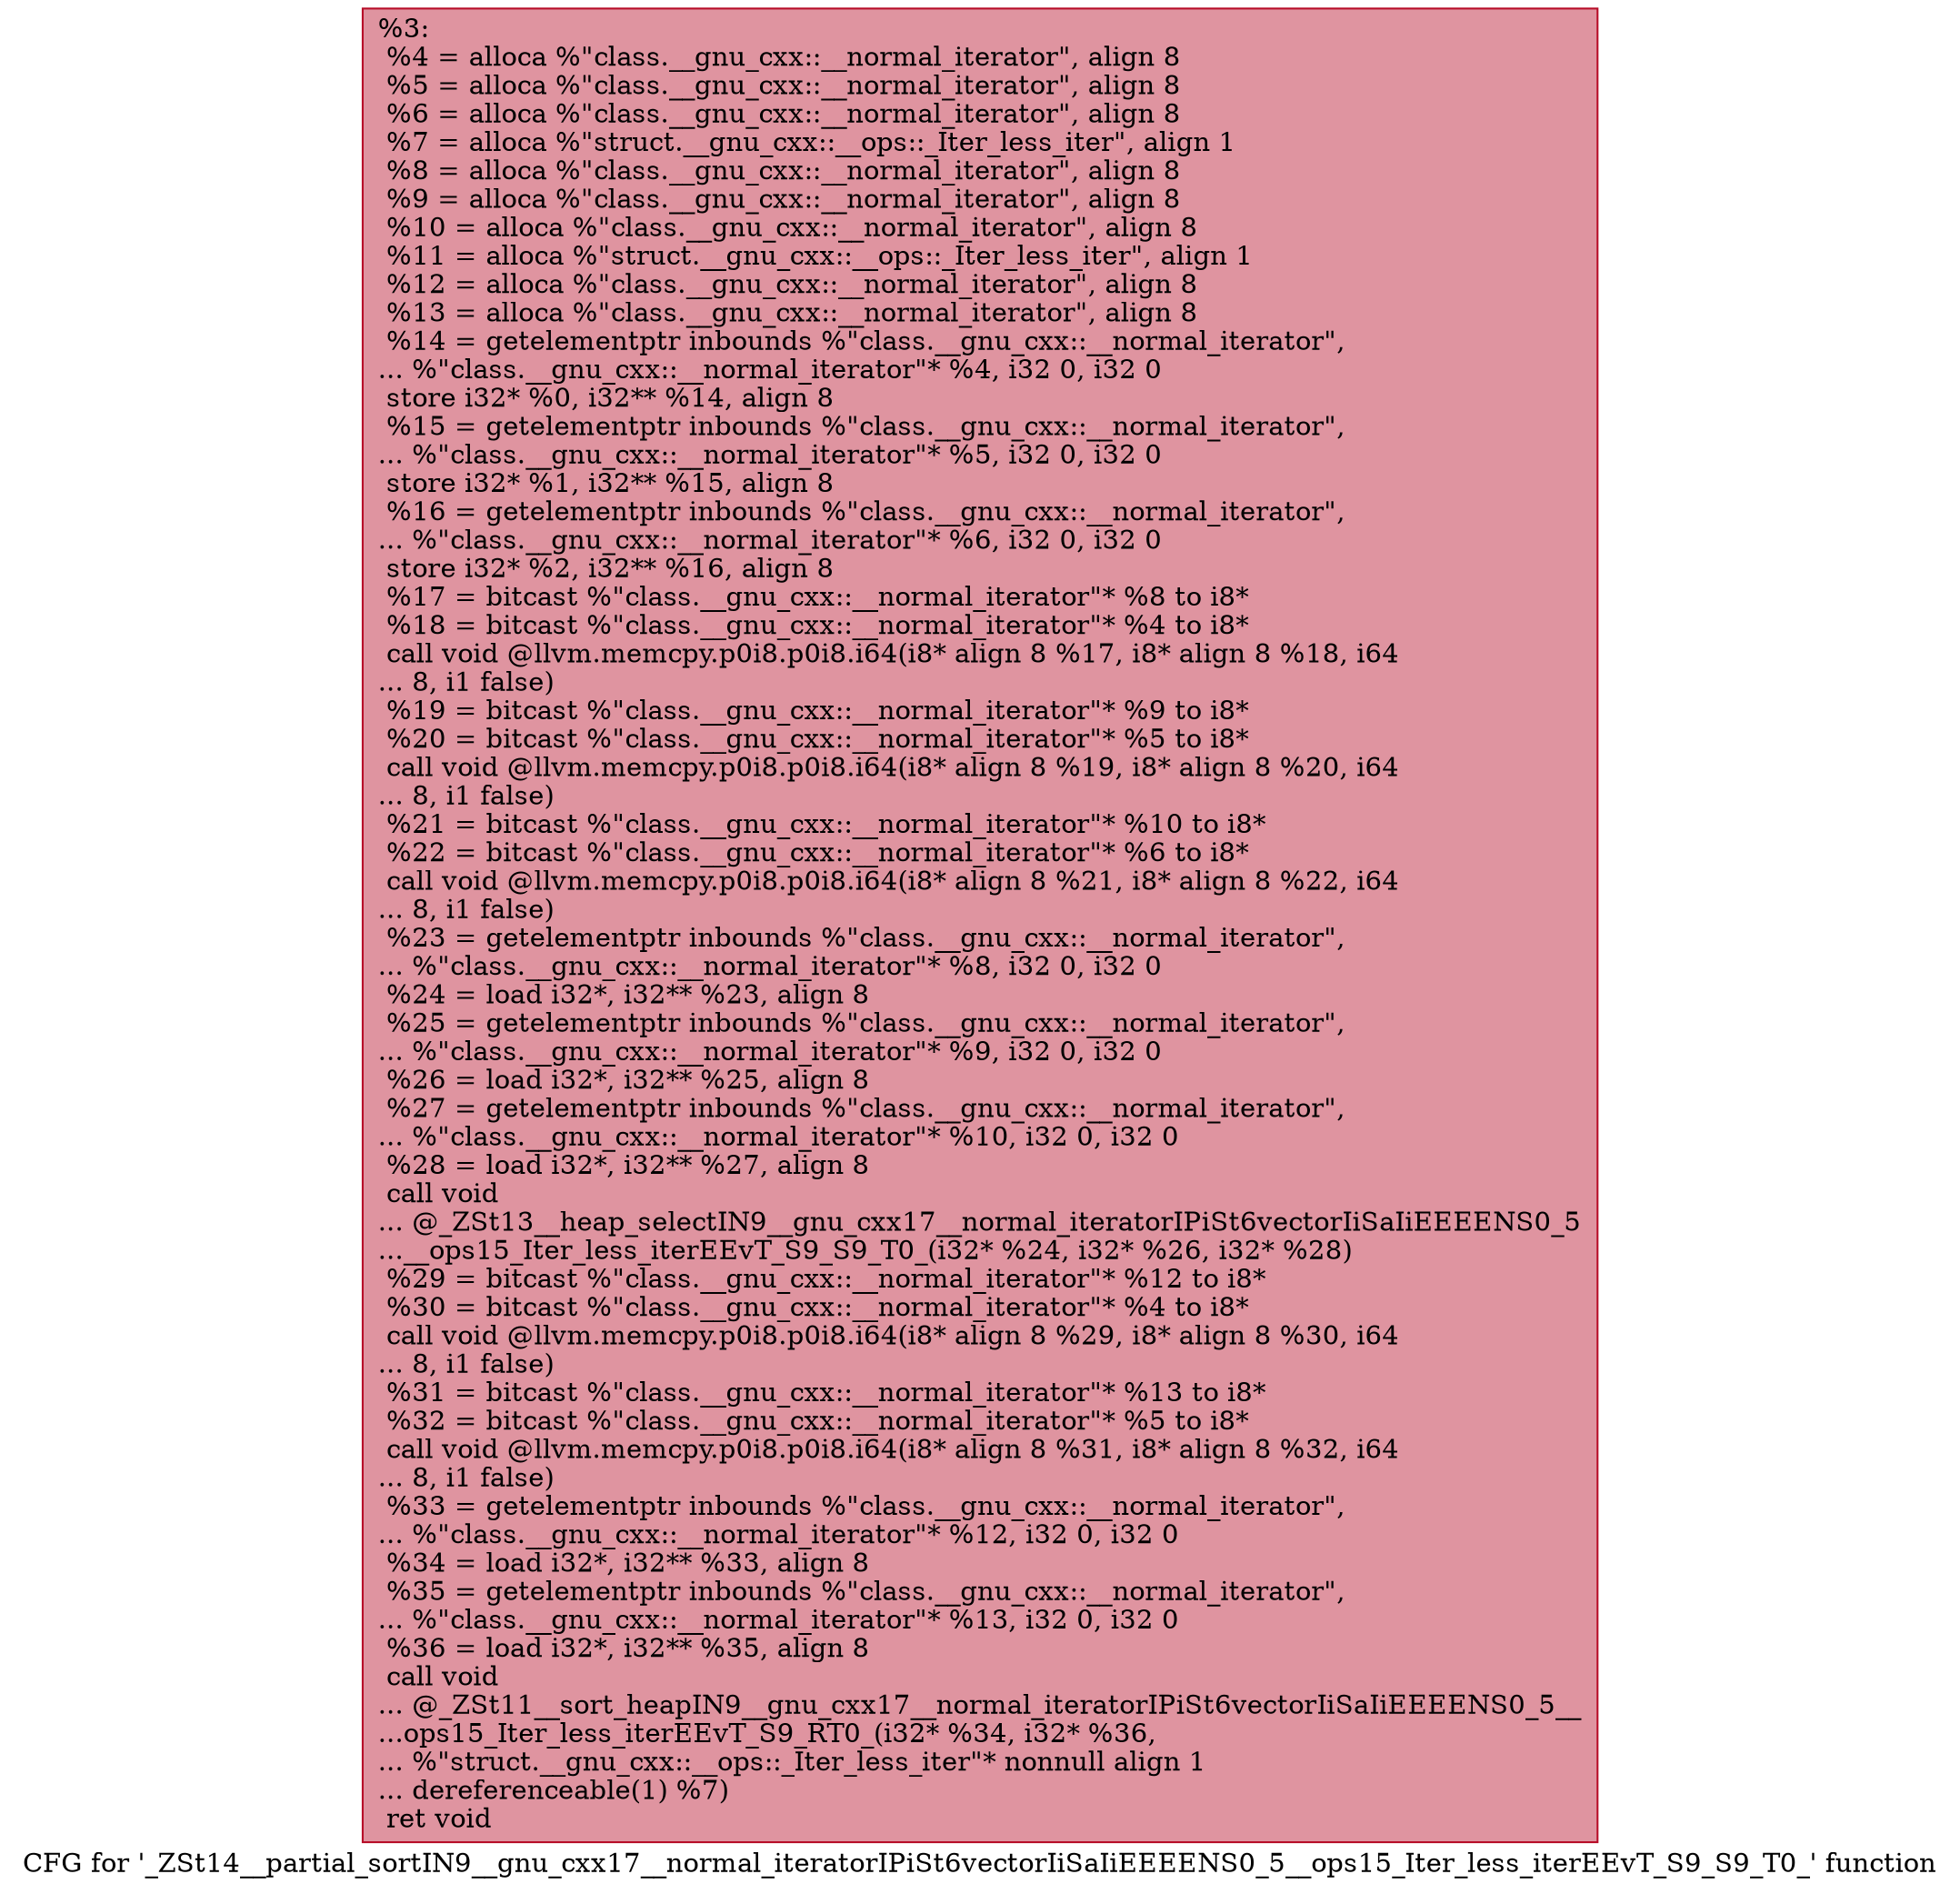 digraph "CFG for '_ZSt14__partial_sortIN9__gnu_cxx17__normal_iteratorIPiSt6vectorIiSaIiEEEENS0_5__ops15_Iter_less_iterEEvT_S9_S9_T0_' function" {
	label="CFG for '_ZSt14__partial_sortIN9__gnu_cxx17__normal_iteratorIPiSt6vectorIiSaIiEEEENS0_5__ops15_Iter_less_iterEEvT_S9_S9_T0_' function";

	Node0x5592a4500430 [shape=record,color="#b70d28ff", style=filled, fillcolor="#b70d2870",label="{%3:\l  %4 = alloca %\"class.__gnu_cxx::__normal_iterator\", align 8\l  %5 = alloca %\"class.__gnu_cxx::__normal_iterator\", align 8\l  %6 = alloca %\"class.__gnu_cxx::__normal_iterator\", align 8\l  %7 = alloca %\"struct.__gnu_cxx::__ops::_Iter_less_iter\", align 1\l  %8 = alloca %\"class.__gnu_cxx::__normal_iterator\", align 8\l  %9 = alloca %\"class.__gnu_cxx::__normal_iterator\", align 8\l  %10 = alloca %\"class.__gnu_cxx::__normal_iterator\", align 8\l  %11 = alloca %\"struct.__gnu_cxx::__ops::_Iter_less_iter\", align 1\l  %12 = alloca %\"class.__gnu_cxx::__normal_iterator\", align 8\l  %13 = alloca %\"class.__gnu_cxx::__normal_iterator\", align 8\l  %14 = getelementptr inbounds %\"class.__gnu_cxx::__normal_iterator\",\l... %\"class.__gnu_cxx::__normal_iterator\"* %4, i32 0, i32 0\l  store i32* %0, i32** %14, align 8\l  %15 = getelementptr inbounds %\"class.__gnu_cxx::__normal_iterator\",\l... %\"class.__gnu_cxx::__normal_iterator\"* %5, i32 0, i32 0\l  store i32* %1, i32** %15, align 8\l  %16 = getelementptr inbounds %\"class.__gnu_cxx::__normal_iterator\",\l... %\"class.__gnu_cxx::__normal_iterator\"* %6, i32 0, i32 0\l  store i32* %2, i32** %16, align 8\l  %17 = bitcast %\"class.__gnu_cxx::__normal_iterator\"* %8 to i8*\l  %18 = bitcast %\"class.__gnu_cxx::__normal_iterator\"* %4 to i8*\l  call void @llvm.memcpy.p0i8.p0i8.i64(i8* align 8 %17, i8* align 8 %18, i64\l... 8, i1 false)\l  %19 = bitcast %\"class.__gnu_cxx::__normal_iterator\"* %9 to i8*\l  %20 = bitcast %\"class.__gnu_cxx::__normal_iterator\"* %5 to i8*\l  call void @llvm.memcpy.p0i8.p0i8.i64(i8* align 8 %19, i8* align 8 %20, i64\l... 8, i1 false)\l  %21 = bitcast %\"class.__gnu_cxx::__normal_iterator\"* %10 to i8*\l  %22 = bitcast %\"class.__gnu_cxx::__normal_iterator\"* %6 to i8*\l  call void @llvm.memcpy.p0i8.p0i8.i64(i8* align 8 %21, i8* align 8 %22, i64\l... 8, i1 false)\l  %23 = getelementptr inbounds %\"class.__gnu_cxx::__normal_iterator\",\l... %\"class.__gnu_cxx::__normal_iterator\"* %8, i32 0, i32 0\l  %24 = load i32*, i32** %23, align 8\l  %25 = getelementptr inbounds %\"class.__gnu_cxx::__normal_iterator\",\l... %\"class.__gnu_cxx::__normal_iterator\"* %9, i32 0, i32 0\l  %26 = load i32*, i32** %25, align 8\l  %27 = getelementptr inbounds %\"class.__gnu_cxx::__normal_iterator\",\l... %\"class.__gnu_cxx::__normal_iterator\"* %10, i32 0, i32 0\l  %28 = load i32*, i32** %27, align 8\l  call void\l... @_ZSt13__heap_selectIN9__gnu_cxx17__normal_iteratorIPiSt6vectorIiSaIiEEEENS0_5\l...__ops15_Iter_less_iterEEvT_S9_S9_T0_(i32* %24, i32* %26, i32* %28)\l  %29 = bitcast %\"class.__gnu_cxx::__normal_iterator\"* %12 to i8*\l  %30 = bitcast %\"class.__gnu_cxx::__normal_iterator\"* %4 to i8*\l  call void @llvm.memcpy.p0i8.p0i8.i64(i8* align 8 %29, i8* align 8 %30, i64\l... 8, i1 false)\l  %31 = bitcast %\"class.__gnu_cxx::__normal_iterator\"* %13 to i8*\l  %32 = bitcast %\"class.__gnu_cxx::__normal_iterator\"* %5 to i8*\l  call void @llvm.memcpy.p0i8.p0i8.i64(i8* align 8 %31, i8* align 8 %32, i64\l... 8, i1 false)\l  %33 = getelementptr inbounds %\"class.__gnu_cxx::__normal_iterator\",\l... %\"class.__gnu_cxx::__normal_iterator\"* %12, i32 0, i32 0\l  %34 = load i32*, i32** %33, align 8\l  %35 = getelementptr inbounds %\"class.__gnu_cxx::__normal_iterator\",\l... %\"class.__gnu_cxx::__normal_iterator\"* %13, i32 0, i32 0\l  %36 = load i32*, i32** %35, align 8\l  call void\l... @_ZSt11__sort_heapIN9__gnu_cxx17__normal_iteratorIPiSt6vectorIiSaIiEEEENS0_5__\l...ops15_Iter_less_iterEEvT_S9_RT0_(i32* %34, i32* %36,\l... %\"struct.__gnu_cxx::__ops::_Iter_less_iter\"* nonnull align 1\l... dereferenceable(1) %7)\l  ret void\l}"];
}
